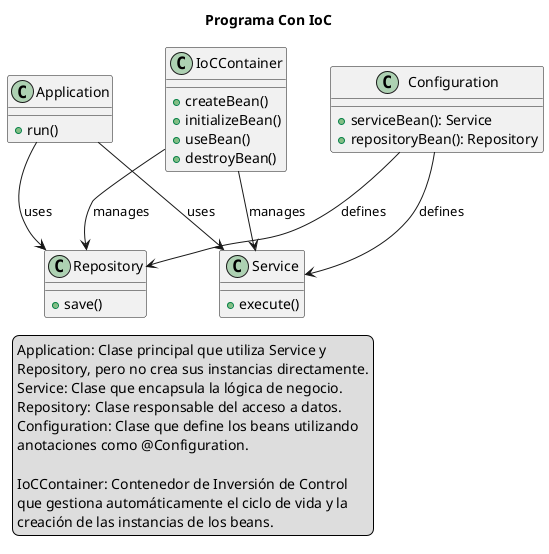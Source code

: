 @startuml

title Programa Con IoC

legend left
Application: Clase principal que utiliza Service y
Repository, pero no crea sus instancias directamente.
Service: Clase que encapsula la lógica de negocio.
Repository: Clase responsable del acceso a datos.
Configuration: Clase que define los beans utilizando
anotaciones como @Configuration.

IoCContainer: Contenedor de Inversión de Control
que gestiona automáticamente el ciclo de vida y la
creación de las instancias de los beans.
end legend

class Application {
    + run()
}

class Service {
    + execute()
}

class Repository {
    + save()
}

class Configuration {
    + serviceBean(): Service
    + repositoryBean(): Repository
}

class IoCContainer {
    + createBean()
    + initializeBean()
    + useBean()
    + destroyBean()
}

Application --> Service : uses
Application --> Repository : uses
Configuration --> Service : defines
Configuration --> Repository : defines
IoCContainer --> Service : manages
IoCContainer --> Repository : manages
@enduml


Application: Clase principal que utiliza Service y Repository, pero no crea sus instancias directamente.
Service: Clase que encapsula la lógica de negocio.
Repository: Clase responsable del acceso a datos.
Configuration: Clase que define los beans utilizando anotaciones como @Configuration.
IoCContainer: Contenedor de Inversión de Control que gestiona automáticamente el ciclo de vida y la creación de las instancias de los beans.